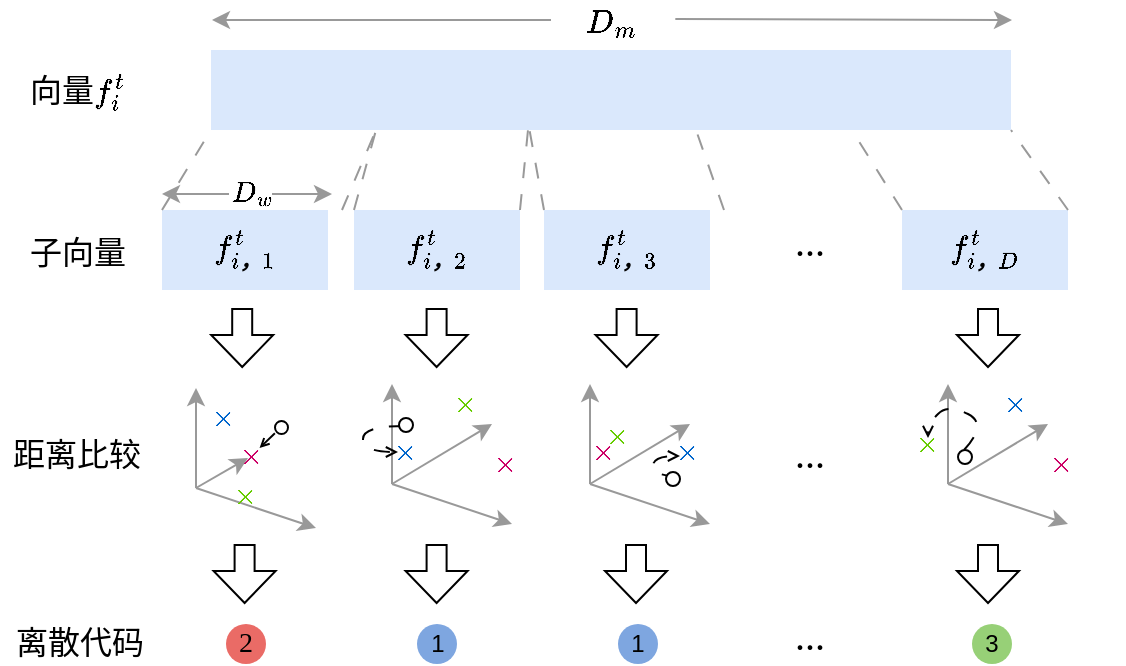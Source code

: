 <mxfile version="26.0.14">
  <diagram name="第 1 页" id="QJdAw4eCsFXrdTgtcEzi">
    <mxGraphModel dx="1179" dy="615" grid="1" gridSize="10" guides="1" tooltips="1" connect="1" arrows="1" fold="1" page="1" pageScale="1" pageWidth="827" pageHeight="1169" math="1" shadow="0">
      <root>
        <mxCell id="0" />
        <mxCell id="1" parent="0" />
        <mxCell id="fbFfoVUqZsGmRxwtsNzw-1" value="" style="rounded=0;whiteSpace=wrap;html=1;fillColor=#dae8fc;strokeColor=none;" vertex="1" parent="1">
          <mxGeometry x="184.5" y="70" width="400" height="40" as="geometry" />
        </mxCell>
        <mxCell id="fbFfoVUqZsGmRxwtsNzw-2" value="&lt;font face=&quot;Times New Roman&quot; style=&quot;font-size: 16px;&quot;&gt;$$向量&amp;nbsp; f_{i}^{t}$$&lt;/font&gt;" style="text;strokeColor=none;align=center;fillColor=none;html=1;verticalAlign=middle;whiteSpace=wrap;rounded=0;" vertex="1" parent="1">
          <mxGeometry x="87.5" y="75" width="60" height="30" as="geometry" />
        </mxCell>
        <mxCell id="fbFfoVUqZsGmRxwtsNzw-3" value="" style="endArrow=classic;html=1;rounded=0;exitX=0;exitY=0.5;exitDx=0;exitDy=0;strokeColor=#999999;align=center;verticalAlign=middle;fontFamily=Helvetica;fontSize=11;fontColor=default;labelBackgroundColor=default;" edge="1" parent="1" source="fbFfoVUqZsGmRxwtsNzw-4">
          <mxGeometry width="50" height="50" relative="1" as="geometry">
            <mxPoint x="278" y="150" as="sourcePoint" />
            <mxPoint x="185" y="55" as="targetPoint" />
          </mxGeometry>
        </mxCell>
        <mxCell id="fbFfoVUqZsGmRxwtsNzw-4" value="&lt;font style=&quot;font-size: 16px;&quot; face=&quot;Times New Roman&quot;&gt;$$D_m$$&lt;/font&gt;" style="text;strokeColor=none;align=center;fillColor=none;html=1;verticalAlign=middle;whiteSpace=wrap;rounded=0;" vertex="1" parent="1">
          <mxGeometry x="354.5" y="45" width="60" height="20" as="geometry" />
        </mxCell>
        <mxCell id="fbFfoVUqZsGmRxwtsNzw-5" value="" style="endArrow=classic;html=1;rounded=0;exitX=1.036;exitY=0.476;exitDx=0;exitDy=0;exitPerimeter=0;strokeColor=#999999;align=center;verticalAlign=middle;fontFamily=Helvetica;fontSize=11;fontColor=default;labelBackgroundColor=default;" edge="1" parent="1" source="fbFfoVUqZsGmRxwtsNzw-4">
          <mxGeometry width="50" height="50" relative="1" as="geometry">
            <mxPoint x="365" y="65" as="sourcePoint" />
            <mxPoint x="585" y="55" as="targetPoint" />
          </mxGeometry>
        </mxCell>
        <mxCell id="fbFfoVUqZsGmRxwtsNzw-6" value="&lt;b&gt;&lt;font style=&quot;font-size: 16px;&quot; face=&quot;Times New Roman&quot;&gt;$$f_{i，1}^{t}$$&lt;/font&gt;&lt;/b&gt;" style="rounded=0;whiteSpace=wrap;html=1;strokeColor=none;fillColor=#dae8fc;" vertex="1" parent="1">
          <mxGeometry x="160" y="150" width="83" height="40" as="geometry" />
        </mxCell>
        <mxCell id="fbFfoVUqZsGmRxwtsNzw-7" value="&lt;b&gt;&lt;font style=&quot;font-size: 16px;&quot; face=&quot;Times New Roman&quot;&gt;$$f_{i，2}^{t}$$&lt;/font&gt;&lt;/b&gt;" style="rounded=0;whiteSpace=wrap;html=1;fillColor=#dae8fc;strokeColor=none;" vertex="1" parent="1">
          <mxGeometry x="256" y="150" width="83" height="40" as="geometry" />
        </mxCell>
        <mxCell id="fbFfoVUqZsGmRxwtsNzw-8" value="&lt;b&gt;&lt;font style=&quot;font-size: 16px;&quot; face=&quot;Times New Roman&quot;&gt;$$f_{i，D}^{t}$$&lt;/font&gt;&lt;/b&gt;" style="rounded=0;whiteSpace=wrap;html=1;fillColor=#dae8fc;strokeColor=none;" vertex="1" parent="1">
          <mxGeometry x="530" y="150" width="83" height="40" as="geometry" />
        </mxCell>
        <mxCell id="fbFfoVUqZsGmRxwtsNzw-9" value="" style="endArrow=none;html=1;rounded=0;exitX=0;exitY=0;exitDx=0;exitDy=0;entryX=0;entryY=1;entryDx=0;entryDy=0;dashed=1;dashPattern=8 8;strokeColor=#999999;align=center;verticalAlign=middle;fontFamily=Helvetica;fontSize=11;fontColor=default;labelBackgroundColor=default;startFill=0;" edge="1" parent="1" source="fbFfoVUqZsGmRxwtsNzw-6" target="fbFfoVUqZsGmRxwtsNzw-1">
          <mxGeometry width="50" height="50" relative="1" as="geometry">
            <mxPoint x="297" y="170" as="sourcePoint" />
            <mxPoint x="187" y="120" as="targetPoint" />
          </mxGeometry>
        </mxCell>
        <mxCell id="fbFfoVUqZsGmRxwtsNzw-10" value="" style="endArrow=none;html=1;rounded=0;exitX=0;exitY=0;exitDx=0;exitDy=0;entryX=0;entryY=1;entryDx=0;entryDy=0;dashed=1;dashPattern=8 8;strokeColor=#999999;align=center;verticalAlign=middle;fontFamily=Helvetica;fontSize=11;fontColor=default;labelBackgroundColor=default;startFill=0;" edge="1" parent="1">
          <mxGeometry width="50" height="50" relative="1" as="geometry">
            <mxPoint x="250" y="150" as="sourcePoint" />
            <mxPoint x="267" y="110" as="targetPoint" />
          </mxGeometry>
        </mxCell>
        <mxCell id="fbFfoVUqZsGmRxwtsNzw-11" value="" style="endArrow=none;html=1;rounded=0;exitX=0;exitY=0;exitDx=0;exitDy=0;dashed=1;dashPattern=8 8;strokeColor=#999999;align=center;verticalAlign=middle;fontFamily=Helvetica;fontSize=11;fontColor=default;labelBackgroundColor=default;startFill=0;" edge="1" parent="1" source="fbFfoVUqZsGmRxwtsNzw-7">
          <mxGeometry width="50" height="50" relative="1" as="geometry">
            <mxPoint x="260" y="160" as="sourcePoint" />
            <mxPoint x="267" y="110" as="targetPoint" />
          </mxGeometry>
        </mxCell>
        <mxCell id="fbFfoVUqZsGmRxwtsNzw-12" value="" style="endArrow=none;html=1;rounded=0;exitX=1;exitY=0;exitDx=0;exitDy=0;dashed=1;dashPattern=8 8;strokeColor=#999999;align=center;verticalAlign=middle;fontFamily=Helvetica;fontSize=11;fontColor=default;labelBackgroundColor=default;startFill=0;" edge="1" parent="1" source="fbFfoVUqZsGmRxwtsNzw-7">
          <mxGeometry width="50" height="50" relative="1" as="geometry">
            <mxPoint x="369" y="150" as="sourcePoint" />
            <mxPoint x="343" y="110" as="targetPoint" />
          </mxGeometry>
        </mxCell>
        <mxCell id="fbFfoVUqZsGmRxwtsNzw-13" value="&lt;font style=&quot;font-size: 20px;&quot; face=&quot;Times New Roman&quot;&gt;...&lt;/font&gt;" style="text;strokeColor=none;align=center;fillColor=none;html=1;verticalAlign=middle;whiteSpace=wrap;rounded=0;" vertex="1" parent="1">
          <mxGeometry x="454" y="150" width="60" height="30" as="geometry" />
        </mxCell>
        <mxCell id="fbFfoVUqZsGmRxwtsNzw-14" value="" style="endArrow=none;html=1;rounded=0;exitX=0;exitY=0;exitDx=0;exitDy=0;dashed=1;dashPattern=8 8;entryX=0.801;entryY=1;entryDx=0;entryDy=0;entryPerimeter=0;strokeColor=#999999;align=center;verticalAlign=middle;fontFamily=Helvetica;fontSize=11;fontColor=default;labelBackgroundColor=default;startFill=0;" edge="1" parent="1" source="fbFfoVUqZsGmRxwtsNzw-8" target="fbFfoVUqZsGmRxwtsNzw-1">
          <mxGeometry width="50" height="50" relative="1" as="geometry">
            <mxPoint x="356" y="160" as="sourcePoint" />
            <mxPoint x="353" y="120" as="targetPoint" />
          </mxGeometry>
        </mxCell>
        <mxCell id="fbFfoVUqZsGmRxwtsNzw-15" value="" style="endArrow=none;html=1;rounded=0;exitX=1;exitY=0;exitDx=0;exitDy=0;dashed=1;dashPattern=8 8;entryX=1;entryY=1;entryDx=0;entryDy=0;strokeColor=#999999;align=center;verticalAlign=middle;fontFamily=Helvetica;fontSize=11;fontColor=default;labelBackgroundColor=default;startFill=0;" edge="1" parent="1" source="fbFfoVUqZsGmRxwtsNzw-8" target="fbFfoVUqZsGmRxwtsNzw-1">
          <mxGeometry width="50" height="50" relative="1" as="geometry">
            <mxPoint x="547" y="160" as="sourcePoint" />
            <mxPoint x="538" y="121" as="targetPoint" />
          </mxGeometry>
        </mxCell>
        <mxCell id="fbFfoVUqZsGmRxwtsNzw-16" value="&lt;b&gt;&lt;font style=&quot;font-size: 16px;&quot; face=&quot;Times New Roman&quot;&gt;$$f_{i，3}^{t}$$&lt;/font&gt;&lt;/b&gt;" style="rounded=0;whiteSpace=wrap;html=1;strokeColor=none;fillColor=#dae8fc;" vertex="1" parent="1">
          <mxGeometry x="351" y="150" width="83" height="40" as="geometry" />
        </mxCell>
        <mxCell id="fbFfoVUqZsGmRxwtsNzw-17" value="" style="endArrow=none;html=1;rounded=0;exitX=0;exitY=0;exitDx=0;exitDy=0;dashed=1;dashPattern=8 8;entryX=0.398;entryY=0.993;entryDx=0;entryDy=0;entryPerimeter=0;strokeColor=#999999;align=center;verticalAlign=middle;fontFamily=Helvetica;fontSize=11;fontColor=default;labelBackgroundColor=default;startFill=0;" edge="1" parent="1" source="fbFfoVUqZsGmRxwtsNzw-16" target="fbFfoVUqZsGmRxwtsNzw-1">
          <mxGeometry width="50" height="50" relative="1" as="geometry">
            <mxPoint x="356" y="160" as="sourcePoint" />
            <mxPoint x="353" y="120" as="targetPoint" />
          </mxGeometry>
        </mxCell>
        <mxCell id="fbFfoVUqZsGmRxwtsNzw-18" value="" style="endArrow=none;html=1;rounded=0;exitX=0;exitY=0;exitDx=0;exitDy=0;dashed=1;dashPattern=8 8;entryX=0.398;entryY=0.993;entryDx=0;entryDy=0;entryPerimeter=0;strokeColor=#999999;align=center;verticalAlign=middle;fontFamily=Helvetica;fontSize=11;fontColor=default;labelBackgroundColor=default;startFill=0;" edge="1" parent="1">
          <mxGeometry width="50" height="50" relative="1" as="geometry">
            <mxPoint x="441" y="150" as="sourcePoint" />
            <mxPoint x="427" y="110" as="targetPoint" />
          </mxGeometry>
        </mxCell>
        <mxCell id="fbFfoVUqZsGmRxwtsNzw-28" value="&lt;font style=&quot;font-size: 14px;&quot; face=&quot;Times New Roman&quot;&gt;2&lt;/font&gt;" style="ellipse;whiteSpace=wrap;html=1;aspect=fixed;fillColor=#EA6B66;strokeColor=none;" vertex="1" parent="1">
          <mxGeometry x="192" y="357" width="20" height="20" as="geometry" />
        </mxCell>
        <mxCell id="fbFfoVUqZsGmRxwtsNzw-29" value="&lt;font face=&quot;宋体&quot; style=&quot;font-size: 16px;&quot;&gt;子向量&lt;/font&gt;" style="text;strokeColor=none;align=center;fillColor=none;html=1;verticalAlign=middle;whiteSpace=wrap;rounded=0;" vertex="1" parent="1">
          <mxGeometry x="87.5" y="162.5" width="60" height="17.5" as="geometry" />
        </mxCell>
        <mxCell id="fbFfoVUqZsGmRxwtsNzw-30" value="1" style="ellipse;whiteSpace=wrap;html=1;aspect=fixed;align=center;verticalAlign=middle;fontFamily=Helvetica;fontSize=12;fontColor=default;fillColor=#7EA6E0;strokeColor=none;" vertex="1" parent="1">
          <mxGeometry x="287.5" y="357" width="20" height="20" as="geometry" />
        </mxCell>
        <mxCell id="fbFfoVUqZsGmRxwtsNzw-31" value="1" style="ellipse;whiteSpace=wrap;html=1;aspect=fixed;align=center;verticalAlign=middle;fontFamily=Helvetica;fontSize=12;fontColor=default;fillColor=#7EA6E0;strokeColor=none;" vertex="1" parent="1">
          <mxGeometry x="388" y="357" width="20" height="20" as="geometry" />
        </mxCell>
        <mxCell id="fbFfoVUqZsGmRxwtsNzw-32" value="3" style="ellipse;whiteSpace=wrap;html=1;aspect=fixed;align=center;verticalAlign=middle;fontFamily=Helvetica;fontSize=12;fontColor=default;fillColor=#97D077;strokeColor=none;" vertex="1" parent="1">
          <mxGeometry x="565" y="357" width="20" height="20" as="geometry" />
        </mxCell>
        <mxCell id="fbFfoVUqZsGmRxwtsNzw-33" value="&lt;font style=&quot;font-size: 16px;&quot; face=&quot;宋体&quot;&gt;离散代码&lt;/font&gt;" style="text;strokeColor=none;align=center;fillColor=none;html=1;verticalAlign=middle;whiteSpace=wrap;rounded=0;" vertex="1" parent="1">
          <mxGeometry x="80" y="354" width="77.5" height="23" as="geometry" />
        </mxCell>
        <mxCell id="fbFfoVUqZsGmRxwtsNzw-34" value="&lt;font style=&quot;font-size: 16px;&quot; face=&quot;宋体&quot;&gt;距离比较&lt;/font&gt;" style="text;strokeColor=none;align=center;fillColor=none;html=1;verticalAlign=middle;whiteSpace=wrap;rounded=0;" vertex="1" parent="1">
          <mxGeometry x="80" y="261" width="75" height="21" as="geometry" />
        </mxCell>
        <mxCell id="fbFfoVUqZsGmRxwtsNzw-35" value="&lt;font style=&quot;font-size: 20px;&quot; face=&quot;Times New Roman&quot;&gt;...&lt;/font&gt;" style="text;strokeColor=none;align=center;fillColor=none;html=1;verticalAlign=middle;whiteSpace=wrap;rounded=0;" vertex="1" parent="1">
          <mxGeometry x="454" y="255.5" width="60" height="30" as="geometry" />
        </mxCell>
        <mxCell id="fbFfoVUqZsGmRxwtsNzw-36" value="&lt;font style=&quot;font-size: 20px;&quot; face=&quot;Times New Roman&quot;&gt;...&lt;/font&gt;" style="text;strokeColor=none;align=center;fillColor=none;html=1;verticalAlign=middle;whiteSpace=wrap;rounded=0;" vertex="1" parent="1">
          <mxGeometry x="454" y="347" width="60" height="30" as="geometry" />
        </mxCell>
        <mxCell id="fbFfoVUqZsGmRxwtsNzw-37" value="" style="shape=flexArrow;endArrow=classic;html=1;rounded=0;endSize=5;startSize=4;" edge="1" parent="1">
          <mxGeometry width="50" height="50" relative="1" as="geometry">
            <mxPoint x="201.3" y="317" as="sourcePoint" />
            <mxPoint x="201.3" y="347" as="targetPoint" />
          </mxGeometry>
        </mxCell>
        <mxCell id="fbFfoVUqZsGmRxwtsNzw-38" value="" style="shape=flexArrow;endArrow=classic;html=1;rounded=0;endSize=5;startSize=4;" edge="1" parent="1">
          <mxGeometry width="50" height="50" relative="1" as="geometry">
            <mxPoint x="297.3" y="317" as="sourcePoint" />
            <mxPoint x="297.3" y="347" as="targetPoint" />
          </mxGeometry>
        </mxCell>
        <mxCell id="fbFfoVUqZsGmRxwtsNzw-39" value="" style="shape=flexArrow;endArrow=classic;html=1;rounded=0;endSize=5;startSize=4;" edge="1" parent="1">
          <mxGeometry width="50" height="50" relative="1" as="geometry">
            <mxPoint x="397" y="317" as="sourcePoint" />
            <mxPoint x="397" y="347" as="targetPoint" />
          </mxGeometry>
        </mxCell>
        <mxCell id="fbFfoVUqZsGmRxwtsNzw-40" value="" style="shape=flexArrow;endArrow=classic;html=1;rounded=0;endSize=5;startSize=4;" edge="1" parent="1">
          <mxGeometry width="50" height="50" relative="1" as="geometry">
            <mxPoint x="573" y="317" as="sourcePoint" />
            <mxPoint x="573" y="347" as="targetPoint" />
          </mxGeometry>
        </mxCell>
        <mxCell id="fbFfoVUqZsGmRxwtsNzw-41" value="" style="shape=flexArrow;endArrow=classic;html=1;rounded=0;endSize=5;startSize=4;" edge="1" parent="1">
          <mxGeometry width="50" height="50" relative="1" as="geometry">
            <mxPoint x="200.1" y="199" as="sourcePoint" />
            <mxPoint x="200.1" y="229" as="targetPoint" />
          </mxGeometry>
        </mxCell>
        <mxCell id="fbFfoVUqZsGmRxwtsNzw-42" value="" style="shape=flexArrow;endArrow=classic;html=1;rounded=0;endSize=5;startSize=4;" edge="1" parent="1">
          <mxGeometry width="50" height="50" relative="1" as="geometry">
            <mxPoint x="297.3" y="199" as="sourcePoint" />
            <mxPoint x="297.3" y="229" as="targetPoint" />
          </mxGeometry>
        </mxCell>
        <mxCell id="fbFfoVUqZsGmRxwtsNzw-43" value="" style="shape=flexArrow;endArrow=classic;html=1;rounded=0;endSize=5;startSize=4;" edge="1" parent="1">
          <mxGeometry width="50" height="50" relative="1" as="geometry">
            <mxPoint x="392.3" y="199" as="sourcePoint" />
            <mxPoint x="392.3" y="229" as="targetPoint" />
          </mxGeometry>
        </mxCell>
        <mxCell id="fbFfoVUqZsGmRxwtsNzw-44" value="" style="shape=flexArrow;endArrow=classic;html=1;rounded=0;endSize=5;startSize=4;" edge="1" parent="1">
          <mxGeometry width="50" height="50" relative="1" as="geometry">
            <mxPoint x="573" y="199" as="sourcePoint" />
            <mxPoint x="573" y="229" as="targetPoint" />
          </mxGeometry>
        </mxCell>
        <mxCell id="fbFfoVUqZsGmRxwtsNzw-45" value="" style="endArrow=classic;html=1;rounded=0;strokeColor=#999999;" edge="1" parent="1">
          <mxGeometry width="50" height="50" relative="1" as="geometry">
            <mxPoint x="177" y="289" as="sourcePoint" />
            <mxPoint x="177" y="239" as="targetPoint" />
          </mxGeometry>
        </mxCell>
        <mxCell id="fbFfoVUqZsGmRxwtsNzw-46" value="" style="endArrow=classic;html=1;rounded=0;strokeColor=#999999;align=center;verticalAlign=middle;fontFamily=Helvetica;fontSize=11;fontColor=default;labelBackgroundColor=default;" edge="1" parent="1">
          <mxGeometry width="50" height="50" relative="1" as="geometry">
            <mxPoint x="177" y="289" as="sourcePoint" />
            <mxPoint x="237" y="309" as="targetPoint" />
          </mxGeometry>
        </mxCell>
        <mxCell id="fbFfoVUqZsGmRxwtsNzw-47" value="" style="endArrow=classic;html=1;rounded=0;strokeColor=#999999;align=center;verticalAlign=middle;fontFamily=Helvetica;fontSize=11;fontColor=default;labelBackgroundColor=default;" edge="1" parent="1">
          <mxGeometry width="50" height="50" relative="1" as="geometry">
            <mxPoint x="177" y="289" as="sourcePoint" />
            <mxPoint x="203" y="274" as="targetPoint" />
          </mxGeometry>
        </mxCell>
        <mxCell id="fbFfoVUqZsGmRxwtsNzw-48" value="&lt;font style=&quot;color: rgb(0, 102, 204);&quot; face=&quot;Times New Roman&quot;&gt;&lt;span style=&quot;font-size: 14px;&quot;&gt;&lt;b style=&quot;&quot;&gt;$$\times$$&lt;/b&gt;&lt;/span&gt;&lt;/font&gt;" style="text;strokeColor=none;align=center;fillColor=none;html=1;verticalAlign=middle;whiteSpace=wrap;rounded=0;strokeWidth=6;" vertex="1" parent="1">
          <mxGeometry x="180.5" y="244" width="20" height="20" as="geometry" />
        </mxCell>
        <mxCell id="fbFfoVUqZsGmRxwtsNzw-49" value="&lt;font style=&quot;color: rgb(204, 0, 102);&quot; face=&quot;Times New Roman&quot;&gt;&lt;span style=&quot;font-size: 14px;&quot;&gt;$$\times$$&lt;/span&gt;&lt;/font&gt;" style="text;strokeColor=none;align=center;fillColor=none;html=1;verticalAlign=middle;whiteSpace=wrap;rounded=0;" vertex="1" parent="1">
          <mxGeometry x="195" y="263" width="20" height="20" as="geometry" />
        </mxCell>
        <mxCell id="fbFfoVUqZsGmRxwtsNzw-50" style="rounded=0;orthogonalLoop=1;jettySize=auto;html=1;exitX=1.072;exitY=-0.07;exitDx=0;exitDy=0;endArrow=open;endFill=0;startSize=9;endSize=3;exitPerimeter=0;" edge="1" parent="1" source="fbFfoVUqZsGmRxwtsNzw-49">
          <mxGeometry relative="1" as="geometry">
            <mxPoint x="221.952" y="255.548" as="sourcePoint" />
            <mxPoint x="208.787" y="269" as="targetPoint" />
          </mxGeometry>
        </mxCell>
        <mxCell id="fbFfoVUqZsGmRxwtsNzw-51" value="" style="ellipse;whiteSpace=wrap;html=1;aspect=fixed;strokeWidth=1;" vertex="1" parent="1">
          <mxGeometry x="216.5" y="255.5" width="6.5" height="6.5" as="geometry" />
        </mxCell>
        <mxCell id="fbFfoVUqZsGmRxwtsNzw-52" value="&lt;font style=&quot;color: rgb(102, 204, 0);&quot; face=&quot;Times New Roman&quot;&gt;&lt;span style=&quot;font-size: 14px;&quot;&gt;$$\times$$&lt;/span&gt;&lt;/font&gt;" style="text;strokeColor=none;align=center;fillColor=none;html=1;verticalAlign=middle;whiteSpace=wrap;rounded=0;" vertex="1" parent="1">
          <mxGeometry x="192" y="283" width="20" height="20" as="geometry" />
        </mxCell>
        <mxCell id="fbFfoVUqZsGmRxwtsNzw-53" value="" style="endArrow=classic;html=1;rounded=0;strokeColor=#999999;align=center;verticalAlign=middle;fontFamily=Helvetica;fontSize=11;fontColor=default;labelBackgroundColor=default;" edge="1" parent="1">
          <mxGeometry width="50" height="50" relative="1" as="geometry">
            <mxPoint x="275" y="287" as="sourcePoint" />
            <mxPoint x="275" y="237" as="targetPoint" />
          </mxGeometry>
        </mxCell>
        <mxCell id="fbFfoVUqZsGmRxwtsNzw-54" value="" style="endArrow=classic;html=1;rounded=0;strokeColor=#999999;align=center;verticalAlign=middle;fontFamily=Helvetica;fontSize=11;fontColor=default;labelBackgroundColor=default;" edge="1" parent="1">
          <mxGeometry width="50" height="50" relative="1" as="geometry">
            <mxPoint x="275" y="287" as="sourcePoint" />
            <mxPoint x="335" y="307" as="targetPoint" />
          </mxGeometry>
        </mxCell>
        <mxCell id="fbFfoVUqZsGmRxwtsNzw-55" value="" style="endArrow=classic;html=1;rounded=0;strokeColor=#999999;align=center;verticalAlign=middle;fontFamily=Helvetica;fontSize=11;fontColor=default;labelBackgroundColor=default;" edge="1" parent="1">
          <mxGeometry width="50" height="50" relative="1" as="geometry">
            <mxPoint x="275" y="287" as="sourcePoint" />
            <mxPoint x="325" y="257" as="targetPoint" />
          </mxGeometry>
        </mxCell>
        <mxCell id="fbFfoVUqZsGmRxwtsNzw-56" value="&lt;font style=&quot;color: rgb(0, 102, 204);&quot; face=&quot;Times New Roman&quot;&gt;&lt;span style=&quot;font-size: 14px;&quot;&gt;$$\times$$&lt;/span&gt;&lt;/font&gt;" style="text;strokeColor=none;align=center;fillColor=none;html=1;verticalAlign=middle;whiteSpace=wrap;rounded=0;" vertex="1" parent="1">
          <mxGeometry x="272" y="261" width="20" height="20" as="geometry" />
        </mxCell>
        <mxCell id="fbFfoVUqZsGmRxwtsNzw-57" value="&lt;font style=&quot;color: rgb(204, 0, 102);&quot; face=&quot;Times New Roman&quot;&gt;&lt;span style=&quot;font-size: 14px;&quot;&gt;$$\times$$&lt;/span&gt;&lt;/font&gt;" style="text;strokeColor=none;align=center;fillColor=none;html=1;verticalAlign=middle;whiteSpace=wrap;rounded=0;" vertex="1" parent="1">
          <mxGeometry x="322" y="267" width="20" height="20" as="geometry" />
        </mxCell>
        <mxCell id="fbFfoVUqZsGmRxwtsNzw-58" style="edgeStyle=orthogonalEdgeStyle;rounded=0;orthogonalLoop=1;jettySize=auto;html=1;curved=1;endArrow=open;endFill=0;endSize=4;dashed=1;dashPattern=8 8;" edge="1" parent="1">
          <mxGeometry relative="1" as="geometry">
            <mxPoint x="281.5" y="258" as="sourcePoint" />
            <mxPoint x="278" y="271.0" as="targetPoint" />
            <Array as="points">
              <mxPoint x="260.5" y="258" />
              <mxPoint x="260.5" y="271" />
            </Array>
          </mxGeometry>
        </mxCell>
        <mxCell id="fbFfoVUqZsGmRxwtsNzw-59" value="" style="ellipse;whiteSpace=wrap;html=1;aspect=fixed;strokeWidth=1;" vertex="1" parent="1">
          <mxGeometry x="278.5" y="254" width="7" height="7" as="geometry" />
        </mxCell>
        <mxCell id="fbFfoVUqZsGmRxwtsNzw-60" value="&lt;font style=&quot;color: rgb(102, 204, 0);&quot; face=&quot;Times New Roman&quot;&gt;&lt;span style=&quot;font-size: 14px;&quot;&gt;$$\times$$&lt;/span&gt;&lt;/font&gt;" style="text;strokeColor=none;align=center;fillColor=none;html=1;verticalAlign=middle;whiteSpace=wrap;rounded=0;" vertex="1" parent="1">
          <mxGeometry x="302" y="237" width="20" height="20" as="geometry" />
        </mxCell>
        <mxCell id="fbFfoVUqZsGmRxwtsNzw-61" value="" style="endArrow=classic;html=1;rounded=0;strokeColor=#999999;align=center;verticalAlign=middle;fontFamily=Helvetica;fontSize=11;fontColor=default;labelBackgroundColor=default;" edge="1" parent="1">
          <mxGeometry width="50" height="50" relative="1" as="geometry">
            <mxPoint x="374" y="287" as="sourcePoint" />
            <mxPoint x="374" y="237" as="targetPoint" />
          </mxGeometry>
        </mxCell>
        <mxCell id="fbFfoVUqZsGmRxwtsNzw-62" value="" style="endArrow=classic;html=1;rounded=0;strokeColor=#999999;align=center;verticalAlign=middle;fontFamily=Helvetica;fontSize=11;fontColor=default;labelBackgroundColor=default;" edge="1" parent="1">
          <mxGeometry width="50" height="50" relative="1" as="geometry">
            <mxPoint x="374" y="287" as="sourcePoint" />
            <mxPoint x="434" y="307" as="targetPoint" />
          </mxGeometry>
        </mxCell>
        <mxCell id="fbFfoVUqZsGmRxwtsNzw-63" value="" style="endArrow=classic;html=1;rounded=0;strokeColor=#999999;align=center;verticalAlign=middle;fontFamily=Helvetica;fontSize=11;fontColor=default;labelBackgroundColor=default;" edge="1" parent="1">
          <mxGeometry width="50" height="50" relative="1" as="geometry">
            <mxPoint x="374" y="287" as="sourcePoint" />
            <mxPoint x="424" y="257" as="targetPoint" />
          </mxGeometry>
        </mxCell>
        <mxCell id="fbFfoVUqZsGmRxwtsNzw-64" value="&lt;font style=&quot;color: rgb(0, 102, 204);&quot; face=&quot;Times New Roman&quot;&gt;&lt;span style=&quot;font-size: 14px;&quot;&gt;$$\times$$&lt;/span&gt;&lt;/font&gt;" style="text;strokeColor=none;align=center;fillColor=none;html=1;verticalAlign=middle;whiteSpace=wrap;rounded=0;" vertex="1" parent="1">
          <mxGeometry x="413" y="261" width="20" height="20" as="geometry" />
        </mxCell>
        <mxCell id="fbFfoVUqZsGmRxwtsNzw-65" value="&lt;font style=&quot;color: rgb(204, 0, 102);&quot; face=&quot;Times New Roman&quot;&gt;&lt;span style=&quot;font-size: 14px;&quot;&gt;$$\times$$&lt;/span&gt;&lt;/font&gt;" style="text;strokeColor=none;align=center;fillColor=none;html=1;verticalAlign=middle;whiteSpace=wrap;rounded=0;" vertex="1" parent="1">
          <mxGeometry x="371" y="261" width="20" height="20" as="geometry" />
        </mxCell>
        <mxCell id="fbFfoVUqZsGmRxwtsNzw-66" style="edgeStyle=orthogonalEdgeStyle;rounded=0;orthogonalLoop=1;jettySize=auto;html=1;exitX=0.5;exitY=0;exitDx=0;exitDy=0;entryX=0;entryY=0.5;entryDx=0;entryDy=0;curved=1;endArrow=open;endFill=0;endSize=4;dashed=1;dashPattern=8 8;startSize=6;" edge="1" parent="1">
          <mxGeometry relative="1" as="geometry">
            <mxPoint x="418" y="283" as="sourcePoint" />
            <mxPoint x="419" y="273" as="targetPoint" />
            <Array as="points">
              <mxPoint x="405.5" y="283" />
              <mxPoint x="405.5" y="273" />
            </Array>
          </mxGeometry>
        </mxCell>
        <mxCell id="fbFfoVUqZsGmRxwtsNzw-67" value="" style="ellipse;whiteSpace=wrap;html=1;aspect=fixed;strokeWidth=1;" vertex="1" parent="1">
          <mxGeometry x="412" y="281" width="7" height="7" as="geometry" />
        </mxCell>
        <mxCell id="fbFfoVUqZsGmRxwtsNzw-68" value="&lt;font style=&quot;color: rgb(102, 204, 0);&quot; face=&quot;Times New Roman&quot;&gt;&lt;span style=&quot;font-size: 14px;&quot;&gt;$$\times$$&lt;/span&gt;&lt;/font&gt;" style="text;strokeColor=none;align=center;fillColor=none;html=1;verticalAlign=middle;whiteSpace=wrap;rounded=0;" vertex="1" parent="1">
          <mxGeometry x="378" y="253" width="20" height="20" as="geometry" />
        </mxCell>
        <mxCell id="fbFfoVUqZsGmRxwtsNzw-69" value="&lt;font style=&quot;font-size: 14px;&quot; face=&quot;Times New Roman&quot;&gt;$$D_w$$&lt;/font&gt;" style="text;strokeColor=none;align=center;fillColor=none;html=1;verticalAlign=middle;whiteSpace=wrap;rounded=0;" vertex="1" parent="1">
          <mxGeometry x="193.5" y="134.5" width="21.5" height="15" as="geometry" />
        </mxCell>
        <mxCell id="fbFfoVUqZsGmRxwtsNzw-70" value="" style="endArrow=classic;html=1;rounded=0;strokeColor=#999999;align=center;verticalAlign=middle;fontFamily=Helvetica;fontSize=11;fontColor=default;labelBackgroundColor=default;exitX=0;exitY=0.5;exitDx=0;exitDy=0;" edge="1" parent="1" source="fbFfoVUqZsGmRxwtsNzw-69">
          <mxGeometry width="50" height="50" relative="1" as="geometry">
            <mxPoint x="230" y="30" as="sourcePoint" />
            <mxPoint x="160" y="142" as="targetPoint" />
          </mxGeometry>
        </mxCell>
        <mxCell id="fbFfoVUqZsGmRxwtsNzw-71" value="" style="endArrow=classic;html=1;rounded=0;strokeColor=#999999;align=center;verticalAlign=middle;fontFamily=Helvetica;fontSize=11;fontColor=default;labelBackgroundColor=default;exitX=1;exitY=0.5;exitDx=0;exitDy=0;" edge="1" parent="1" source="fbFfoVUqZsGmRxwtsNzw-69">
          <mxGeometry width="50" height="50" relative="1" as="geometry">
            <mxPoint x="204" y="152" as="sourcePoint" />
            <mxPoint x="245" y="142" as="targetPoint" />
          </mxGeometry>
        </mxCell>
        <mxCell id="fbFfoVUqZsGmRxwtsNzw-20" value="" style="endArrow=classic;html=1;rounded=0;strokeColor=#999999;align=center;verticalAlign=middle;fontFamily=Helvetica;fontSize=11;fontColor=default;labelBackgroundColor=default;" edge="1" parent="1">
          <mxGeometry width="50" height="50" relative="1" as="geometry">
            <mxPoint x="553" y="287" as="sourcePoint" />
            <mxPoint x="553" y="237" as="targetPoint" />
          </mxGeometry>
        </mxCell>
        <mxCell id="fbFfoVUqZsGmRxwtsNzw-21" value="" style="endArrow=classic;html=1;rounded=0;strokeColor=#999999;align=center;verticalAlign=middle;fontFamily=Helvetica;fontSize=11;fontColor=default;labelBackgroundColor=default;" edge="1" parent="1">
          <mxGeometry width="50" height="50" relative="1" as="geometry">
            <mxPoint x="553" y="287" as="sourcePoint" />
            <mxPoint x="613" y="307" as="targetPoint" />
          </mxGeometry>
        </mxCell>
        <mxCell id="fbFfoVUqZsGmRxwtsNzw-22" value="" style="endArrow=classic;html=1;rounded=0;strokeColor=#999999;align=center;verticalAlign=middle;fontFamily=Helvetica;fontSize=11;fontColor=default;labelBackgroundColor=default;" edge="1" parent="1">
          <mxGeometry width="50" height="50" relative="1" as="geometry">
            <mxPoint x="553" y="287" as="sourcePoint" />
            <mxPoint x="603" y="257" as="targetPoint" />
          </mxGeometry>
        </mxCell>
        <mxCell id="fbFfoVUqZsGmRxwtsNzw-23" value="&lt;font style=&quot;color: rgb(102, 204, 0);&quot; face=&quot;Times New Roman&quot;&gt;&lt;span style=&quot;font-size: 14px;&quot;&gt;$$\times$$&lt;/span&gt;&lt;/font&gt;" style="text;strokeColor=none;align=center;fillColor=none;html=1;verticalAlign=middle;whiteSpace=wrap;rounded=0;" vertex="1" parent="1">
          <mxGeometry x="533" y="257" width="20" height="20" as="geometry" />
        </mxCell>
        <mxCell id="fbFfoVUqZsGmRxwtsNzw-24" value="&lt;font style=&quot;color: rgb(0, 102, 204);&quot; face=&quot;Times New Roman&quot;&gt;&lt;span style=&quot;font-size: 14px;&quot;&gt;$$\times$$&lt;/span&gt;&lt;/font&gt;" style="text;strokeColor=none;align=center;fillColor=none;html=1;verticalAlign=middle;whiteSpace=wrap;rounded=0;" vertex="1" parent="1">
          <mxGeometry x="576.5" y="237" width="20" height="20" as="geometry" />
        </mxCell>
        <mxCell id="fbFfoVUqZsGmRxwtsNzw-25" value="&lt;font style=&quot;color: rgb(204, 0, 102);&quot; face=&quot;Times New Roman&quot;&gt;&lt;span style=&quot;font-size: 14px;&quot;&gt;$$\times$$&lt;/span&gt;&lt;/font&gt;" style="text;strokeColor=none;align=center;fillColor=none;html=1;verticalAlign=middle;whiteSpace=wrap;rounded=0;" vertex="1" parent="1">
          <mxGeometry x="600" y="267" width="20" height="20" as="geometry" />
        </mxCell>
        <mxCell id="fbFfoVUqZsGmRxwtsNzw-26" value="" style="ellipse;whiteSpace=wrap;html=1;aspect=fixed;strokeWidth=1;" vertex="1" parent="1">
          <mxGeometry x="558" y="270" width="7" height="7" as="geometry" />
        </mxCell>
        <mxCell id="fbFfoVUqZsGmRxwtsNzw-27" value="" style="curved=1;endArrow=open;html=1;rounded=0;exitX=0.5;exitY=0;exitDx=0;exitDy=0;entryX=0.529;entryY=0.005;entryDx=0;entryDy=0;entryPerimeter=0;endFill=0;dashed=1;dashPattern=8 8;endSize=4;" edge="1" parent="1">
          <mxGeometry width="50" height="50" relative="1" as="geometry">
            <mxPoint x="561" y="270" as="sourcePoint" />
            <mxPoint x="543" y="264" as="targetPoint" />
            <Array as="points">
              <mxPoint x="573" y="257" />
              <mxPoint x="553" y="247" />
              <mxPoint x="543" y="257" />
            </Array>
          </mxGeometry>
        </mxCell>
      </root>
    </mxGraphModel>
  </diagram>
</mxfile>
